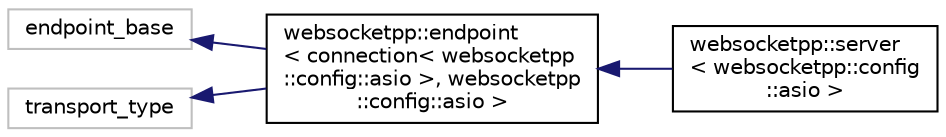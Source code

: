 digraph "Graphical Class Hierarchy"
{
  edge [fontname="Helvetica",fontsize="10",labelfontname="Helvetica",labelfontsize="10"];
  node [fontname="Helvetica",fontsize="10",shape=record];
  rankdir="LR";
  Node2752 [label="endpoint_base",height=0.2,width=0.4,color="grey75", fillcolor="white", style="filled"];
  Node2752 -> Node0 [dir="back",color="midnightblue",fontsize="10",style="solid",fontname="Helvetica"];
  Node0 [label="websocketpp::endpoint\l\< connection\< websocketpp\l::config::asio \>, websocketpp\l::config::asio \>",height=0.2,width=0.4,color="black", fillcolor="white", style="filled",URL="$classwebsocketpp_1_1endpoint.html"];
  Node0 -> Node1 [dir="back",color="midnightblue",fontsize="10",style="solid",fontname="Helvetica"];
  Node1 [label="websocketpp::server\l\< websocketpp::config\l::asio \>",height=0.2,width=0.4,color="black", fillcolor="white", style="filled",URL="$classwebsocketpp_1_1server.html"];
  Node779 [label="transport_type",height=0.2,width=0.4,color="grey75", fillcolor="white", style="filled"];
  Node779 -> Node0 [dir="back",color="midnightblue",fontsize="10",style="solid",fontname="Helvetica"];
}
